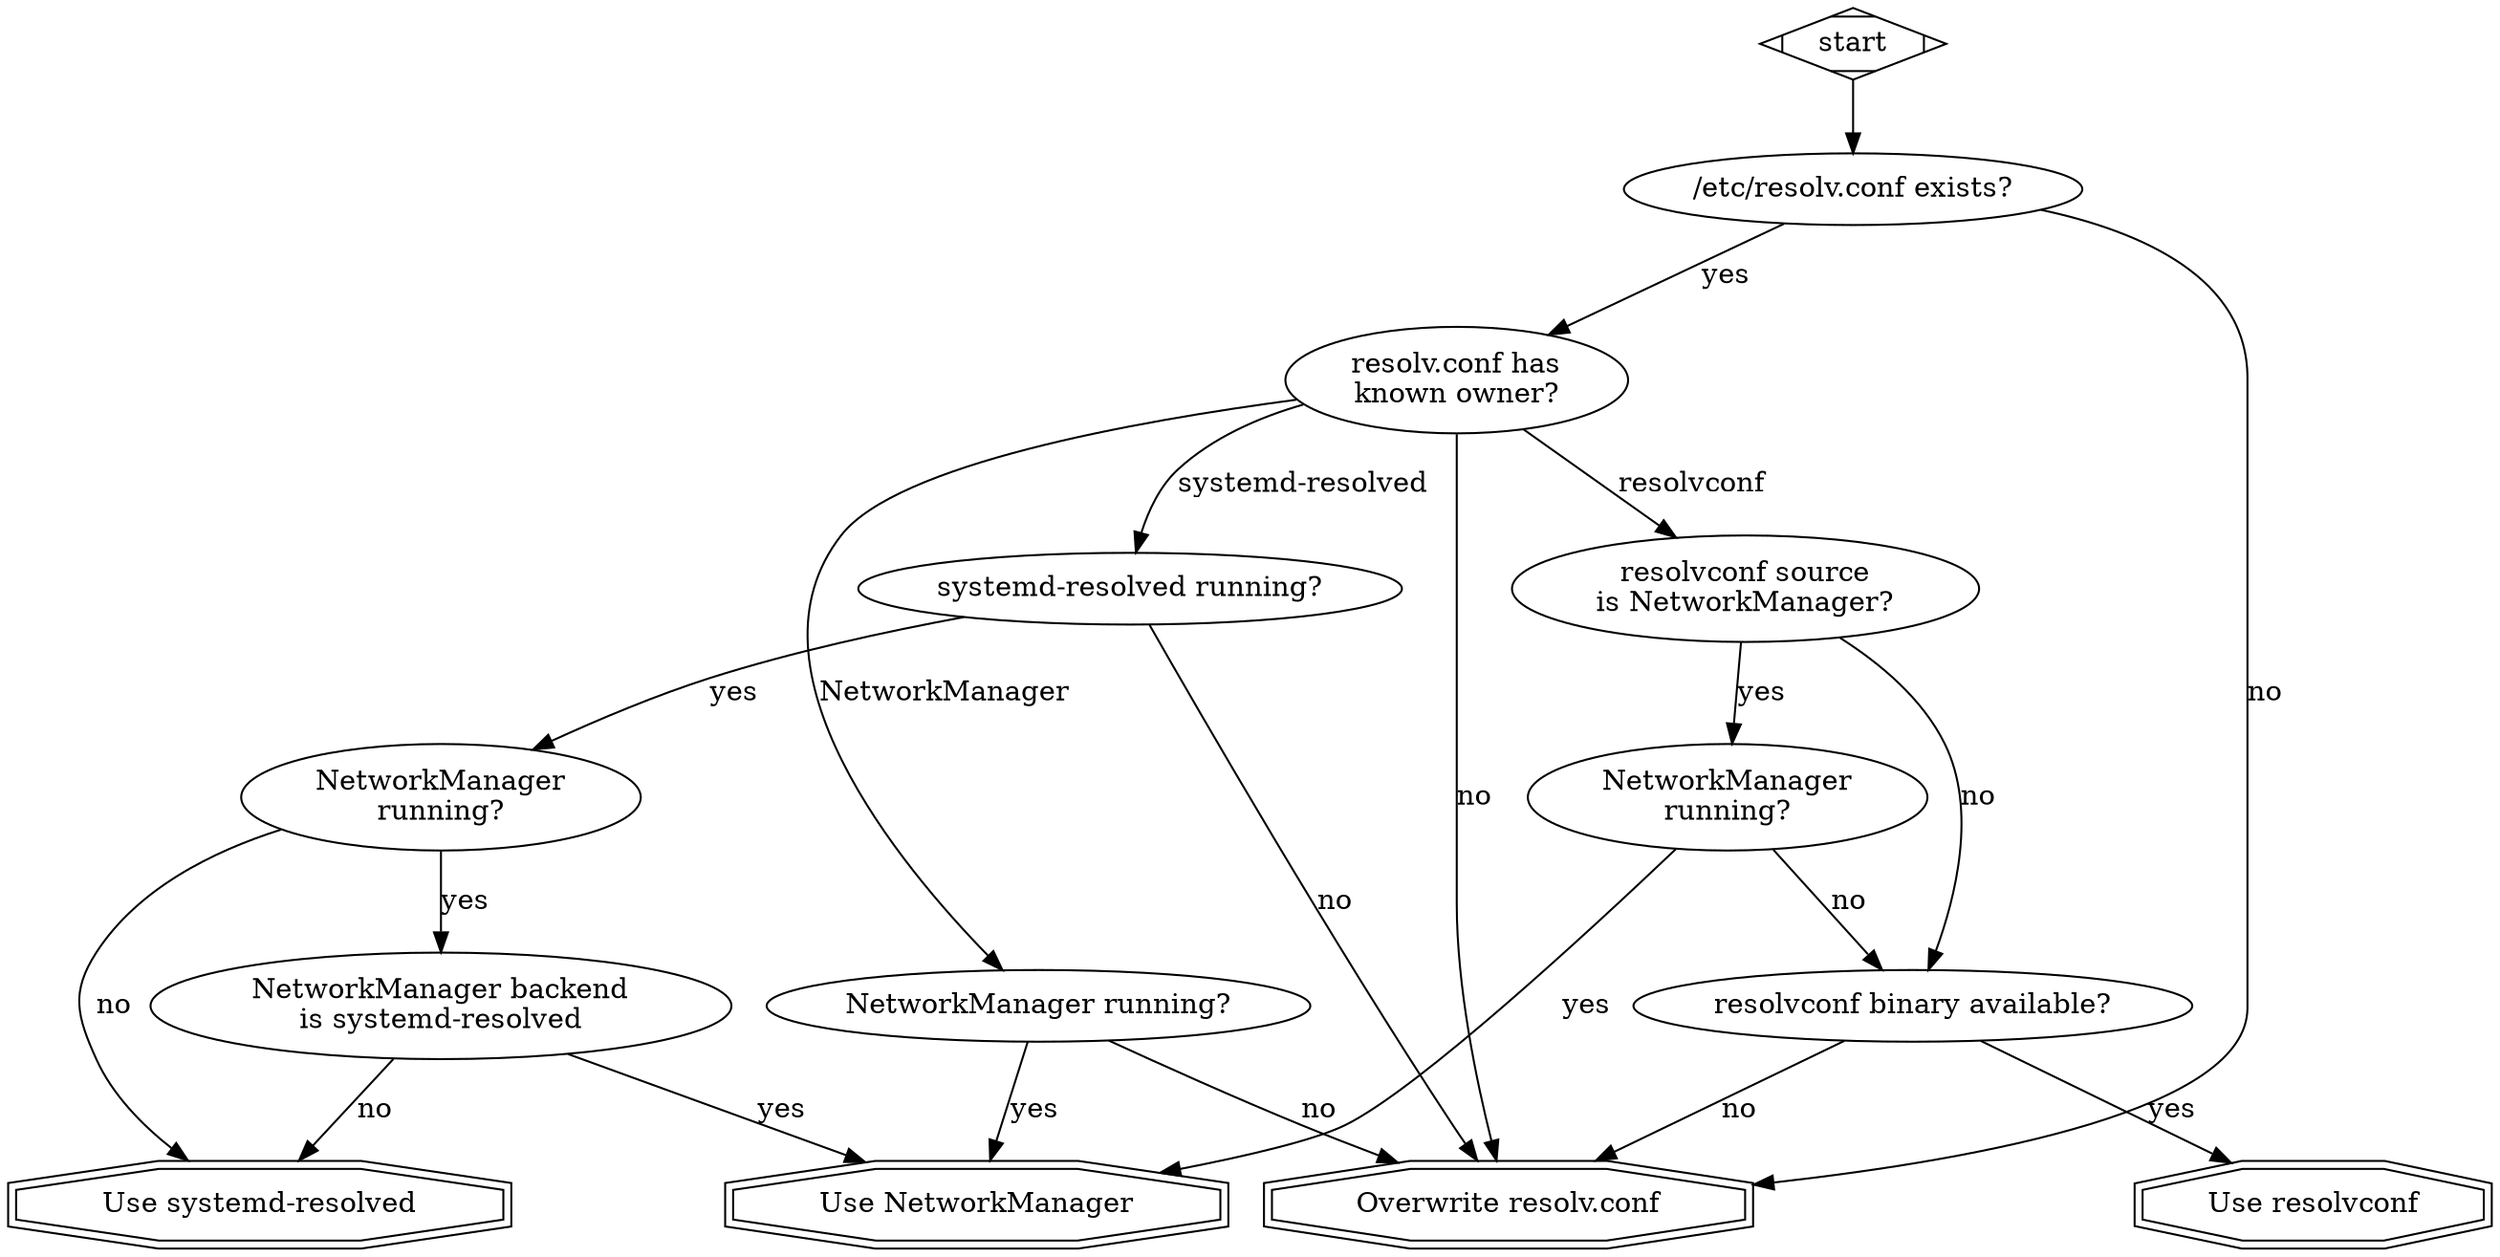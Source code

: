 

strict digraph {
    start [ label="start" size=12 shape=Mdiamond ]
    exists [ label="/etc/resolv.conf exists?" ]
    owner [ label="resolv.conf has\nknown owner?" ]

    start -> exists
    exists -> overwrite [ label="no" ]
    exists -> owner [ label="yes" ]

    systemdresolved_running [ label="systemd-resolved running?" ]
    resolvconf_source [ label="resolvconf source\nis NetworkManager?" ]

    networkmanager_running_with_systemdresolved [ label="NetworkManager\nrunning?" ]
    networkmanager_running_by_resolvconf [ label="NetworkManager\nrunning?" ]

    nm_backend_is_systemdresolved [ label="NetworkManager backend\nis systemd-resolved" ]
    networkmanager_running [ label="NetworkManager running?" ]

    systemdresolved_running -> networkmanager_running_with_systemdresolved [ label="yes" ]
    systemdresolved_running -> overwrite [ label="no" ]
    resolvconf_binary [ label="resolvconf binary available?" ]

    owner -> networkmanager_running [ label="NetworkManager" ]
    owner -> systemdresolved_running [ label="systemd-resolved" ]
    owner -> resolvconf_source [ label="resolvconf" ]
    owner -> overwrite [ label="no" ]

    
    networkmanager_running_with_systemdresolved -> use_systemdresolved [ label="no" ]
    networkmanager_running_with_systemdresolved -> nm_backend_is_systemdresolved [ label="yes" ]


    networkmanager_running -> use_networkmanager[ label="yes" ]

    networkmanager_running -> overwrite [ label="no" ]


    resolvconf_binary -> overwrite [ label="no" ]
    resolvconf_binary -> use_resolvconf [ label="yes" ]


    resolvconf_source -> resolvconf_binary [ label="no" ]
    resolvconf_source -> networkmanager_running_by_resolvconf [ label="yes" ]

    networkmanager_running_by_resolvconf -> use_networkmanager [ label="yes" ]
    networkmanager_running_by_resolvconf -> resolvconf_binary [ label="no" ]

    nm_backend_is_systemdresolved -> use_networkmanager [ label="yes" ]
    nm_backend_is_systemdresolved -> use_systemdresolved [ label="no" ]
    
    subgraph {
    use_systemdresolved [ label="Use systemd-resolved" shape=doubleoctagon ]
    use_networkmanager [ label="Use NetworkManager" shape=doubleoctagon ]
    overwrite [ label="Overwrite resolv.conf" shape=doubleoctagon ]
    use_resolvconf [ label="Use resolvconf" shape=doubleoctagon ]
    }

}

